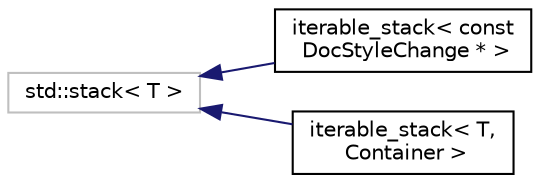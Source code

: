 digraph "Graphical Class Hierarchy"
{
 // LATEX_PDF_SIZE
  edge [fontname="Helvetica",fontsize="10",labelfontname="Helvetica",labelfontsize="10"];
  node [fontname="Helvetica",fontsize="10",shape=record];
  rankdir="LR";
  Node0 [label="std::stack\< T \>",height=0.2,width=0.4,color="grey75", fillcolor="white", style="filled",tooltip=" "];
  Node0 -> Node1 [dir="back",color="midnightblue",fontsize="10",style="solid",fontname="Helvetica"];
  Node1 [label="iterable_stack\< const\l DocStyleChange * \>",height=0.2,width=0.4,color="black", fillcolor="white", style="filled",URL="$classiterable__stack.html",tooltip=" "];
  Node0 -> Node2 [dir="back",color="midnightblue",fontsize="10",style="solid",fontname="Helvetica"];
  Node2 [label="iterable_stack\< T,\l Container \>",height=0.2,width=0.4,color="black", fillcolor="white", style="filled",URL="$classiterable__stack.html",tooltip=" "];
}
